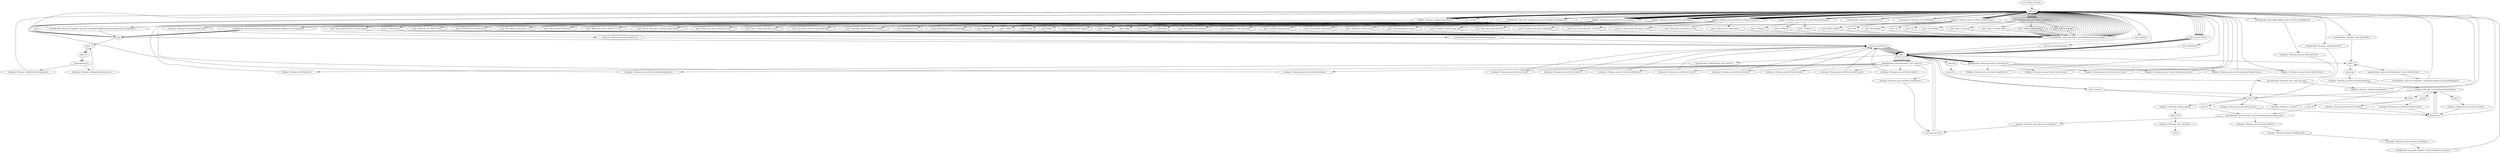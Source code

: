 digraph "" {
    "r0 := @this: Pacman"
    "load.r r0"
    "r0 := @this: Pacman"->"load.r r0";
    "virtualinvoke <java.awt.Component: java.awt.Graphics getGraphics()>"
    "load.r r0"->"virtualinvoke <java.awt.Component: java.awt.Graphics getGraphics()>";
    "staticput <Pacmen: java.awt.Graphics g>"
    "virtualinvoke <java.awt.Component: java.awt.Graphics getGraphics()>"->"staticput <Pacmen: java.awt.Graphics g>";
    "new java.util.Vector"
    "staticput <Pacmen: java.awt.Graphics g>"->"new java.util.Vector";
    "dup1.r"
    "new java.util.Vector"->"dup1.r";
    "specialinvoke <java.util.Vector: void <init>()>"
    "dup1.r"->"specialinvoke <java.util.Vector: void <init>()>";
    "staticput <Pacman: java.util.Vector level1>"
    "specialinvoke <java.util.Vector: void <init>()>"->"staticput <Pacman: java.util.Vector level1>";
    "staticput <Pacman: java.util.Vector level1>"->"new java.util.Vector";
    "new java.util.Vector"->"dup1.r";
    "dup1.r"->"specialinvoke <java.util.Vector: void <init>()>";
    "staticput <Pacman: java.util.Vector level2>"
    "specialinvoke <java.util.Vector: void <init>()>"->"staticput <Pacman: java.util.Vector level2>";
    "staticput <Pacman: java.util.Vector level2>"->"new java.util.Vector";
    "new java.util.Vector"->"dup1.r";
    "dup1.r"->"specialinvoke <java.util.Vector: void <init>()>";
    "staticput <Pacman: java.util.Vector level3>"
    "specialinvoke <java.util.Vector: void <init>()>"->"staticput <Pacman: java.util.Vector level3>";
    "staticput <Pacman: java.util.Vector level3>"->"new java.util.Vector";
    "new java.util.Vector"->"dup1.r";
    "dup1.r"->"specialinvoke <java.util.Vector: void <init>()>";
    "staticput <Pacman: java.util.Vector levelCustom>"
    "specialinvoke <java.util.Vector: void <init>()>"->"staticput <Pacman: java.util.Vector levelCustom>";
    "staticput <Pacman: java.util.Vector levelCustom>"->"new java.util.Vector";
    "new java.util.Vector"->"dup1.r";
    "dup1.r"->"specialinvoke <java.util.Vector: void <init>()>";
    "staticput <Pacman: java.util.Vector sleepThreadVector>"
    "specialinvoke <java.util.Vector: void <init>()>"->"staticput <Pacman: java.util.Vector sleepThreadVector>";
    "staticput <Pacman: java.util.Vector sleepThreadVector>"->"load.r r0";
    "load.r r0"->"virtualinvoke <java.awt.Component: java.awt.Graphics getGraphics()>";
    "staticput <Pacman: java.awt.Graphics gfx>"
    "virtualinvoke <java.awt.Component: java.awt.Graphics getGraphics()>"->"staticput <Pacman: java.awt.Graphics gfx>";
    "staticput <Pacman: java.awt.Graphics gfx>"->"load.r r0";
    "virtualinvoke <Pacman: void initLevel1()>"
    "load.r r0"->"virtualinvoke <Pacman: void initLevel1()>";
    "push 0"
    "virtualinvoke <Pacman: void initLevel1()>"->"push 0";
    "staticput <Pacman: int level>"
    "push 0"->"staticput <Pacman: int level>";
    "staticput <Pacman: int level>"->"load.r r0";
    "new setPanel"
    "load.r r0"->"new setPanel";
    "new setPanel"->"dup1.r";
    "push 425"
    "dup1.r"->"push 425";
    "push 82"
    "push 425"->"push 82";
    "specialinvoke <setPanel: void <init>(int,int)>"
    "push 82"->"specialinvoke <setPanel: void <init>(int,int)>";
    "fieldput <Pacman: setPanel choicePanel>"
    "specialinvoke <setPanel: void <init>(int,int)>"->"fieldput <Pacman: setPanel choicePanel>";
    "fieldput <Pacman: setPanel choicePanel>"->"load.r r0";
    "new java.awt.BorderLayout"
    "load.r r0"->"new java.awt.BorderLayout";
    "new java.awt.BorderLayout"->"dup1.r";
    "push 4"
    "dup1.r"->"push 4";
    "push 4"->"push 4";
    "specialinvoke <java.awt.BorderLayout: void <init>(int,int)>"
    "push 4"->"specialinvoke <java.awt.BorderLayout: void <init>(int,int)>";
    "virtualinvoke <java.awt.Container: void setLayout(java.awt.LayoutManager)>"
    "specialinvoke <java.awt.BorderLayout: void <init>(int,int)>"->"virtualinvoke <java.awt.Container: void setLayout(java.awt.LayoutManager)>";
    "virtualinvoke <java.awt.Container: void setLayout(java.awt.LayoutManager)>"->"load.r r0";
    "push \"South\""
    "load.r r0"->"push \"South\"";
    "push \"South\""->"load.r r0";
    "fieldget <Pacman: setPanel choicePanel>"
    "load.r r0"->"fieldget <Pacman: setPanel choicePanel>";
    "virtualinvoke <java.awt.Container: java.awt.Component add(java.lang.String,java.awt.Component)>"
    "fieldget <Pacman: setPanel choicePanel>"->"virtualinvoke <java.awt.Container: java.awt.Component add(java.lang.String,java.awt.Component)>";
    "pop"
    "virtualinvoke <java.awt.Container: java.awt.Component add(java.lang.String,java.awt.Component)>"->"pop";
    "pop"->"load.r r0";
    "new java.awt.Choice"
    "load.r r0"->"new java.awt.Choice";
    "new java.awt.Choice"->"dup1.r";
    "specialinvoke <java.awt.Choice: void <init>()>"
    "dup1.r"->"specialinvoke <java.awt.Choice: void <init>()>";
    "fieldput <Pacman: java.awt.Choice mapChoice>"
    "specialinvoke <java.awt.Choice: void <init>()>"->"fieldput <Pacman: java.awt.Choice mapChoice>";
    "fieldput <Pacman: java.awt.Choice mapChoice>"->"load.r r0";
    "fieldget <Pacman: java.awt.Choice mapChoice>"
    "load.r r0"->"fieldget <Pacman: java.awt.Choice mapChoice>";
    "push \"Map 1: The Fork\""
    "fieldget <Pacman: java.awt.Choice mapChoice>"->"push \"Map 1: The Fork\"";
    "virtualinvoke <java.awt.Choice: void addItem(java.lang.String)>"
    "push \"Map 1: The Fork\""->"virtualinvoke <java.awt.Choice: void addItem(java.lang.String)>";
    "virtualinvoke <java.awt.Choice: void addItem(java.lang.String)>"->"load.r r0";
    "load.r r0"->"fieldget <Pacman: java.awt.Choice mapChoice>";
    "push \"Map 2: Garden Maze\""
    "fieldget <Pacman: java.awt.Choice mapChoice>"->"push \"Map 2: Garden Maze\"";
    "push \"Map 2: Garden Maze\""->"virtualinvoke <java.awt.Choice: void addItem(java.lang.String)>";
    "virtualinvoke <java.awt.Choice: void addItem(java.lang.String)>"->"load.r r0";
    "load.r r0"->"fieldget <Pacman: java.awt.Choice mapChoice>";
    "push \"Map 3: Ode to Tetris\""
    "fieldget <Pacman: java.awt.Choice mapChoice>"->"push \"Map 3: Ode to Tetris\"";
    "push \"Map 3: Ode to Tetris\""->"virtualinvoke <java.awt.Choice: void addItem(java.lang.String)>";
    "virtualinvoke <java.awt.Choice: void addItem(java.lang.String)>"->"load.r r0";
    "load.r r0"->"fieldget <Pacman: java.awt.Choice mapChoice>";
    "push \"Map 4: Custom\""
    "fieldget <Pacman: java.awt.Choice mapChoice>"->"push \"Map 4: Custom\"";
    "push \"Map 4: Custom\""->"virtualinvoke <java.awt.Choice: void addItem(java.lang.String)>";
    "virtualinvoke <java.awt.Choice: void addItem(java.lang.String)>"->"load.r r0";
    "load.r r0"->"fieldget <Pacman: java.awt.Choice mapChoice>";
    "push \"Level Editor\""
    "fieldget <Pacman: java.awt.Choice mapChoice>"->"push \"Level Editor\"";
    "push \"Level Editor\""->"virtualinvoke <java.awt.Choice: void addItem(java.lang.String)>";
    "virtualinvoke <java.awt.Choice: void addItem(java.lang.String)>"->"load.r r0";
    "load.r r0"->"fieldget <Pacman: setPanel choicePanel>";
    "fieldget <Pacman: setPanel choicePanel>"->"load.r r0";
    "load.r r0"->"fieldget <Pacman: java.awt.Choice mapChoice>";
    "virtualinvoke <java.awt.Container: java.awt.Component add(java.awt.Component)>"
    "fieldget <Pacman: java.awt.Choice mapChoice>"->"virtualinvoke <java.awt.Container: java.awt.Component add(java.awt.Component)>";
    "virtualinvoke <java.awt.Container: java.awt.Component add(java.awt.Component)>"->"pop";
    "pop"->"load.r r0";
    "load.r r0"->"new java.awt.Choice";
    "new java.awt.Choice"->"dup1.r";
    "dup1.r"->"specialinvoke <java.awt.Choice: void <init>()>";
    "fieldput <Pacman: java.awt.Choice instructions>"
    "specialinvoke <java.awt.Choice: void <init>()>"->"fieldput <Pacman: java.awt.Choice instructions>";
    "fieldput <Pacman: java.awt.Choice instructions>"->"load.r r0";
    "fieldget <Pacman: java.awt.Choice instructions>"
    "load.r r0"->"fieldget <Pacman: java.awt.Choice instructions>";
    "push \"INSTRUCTIONS (pull down)\""
    "fieldget <Pacman: java.awt.Choice instructions>"->"push \"INSTRUCTIONS (pull down)\"";
    "push \"INSTRUCTIONS (pull down)\""->"virtualinvoke <java.awt.Choice: void addItem(java.lang.String)>";
    "virtualinvoke <java.awt.Choice: void addItem(java.lang.String)>"->"load.r r0";
    "load.r r0"->"fieldget <Pacman: java.awt.Choice instructions>";
    "push \"The object of the game is to\""
    "fieldget <Pacman: java.awt.Choice instructions>"->"push \"The object of the game is to\"";
    "push \"The object of the game is to\""->"virtualinvoke <java.awt.Choice: void addItem(java.lang.String)>";
    "virtualinvoke <java.awt.Choice: void addItem(java.lang.String)>"->"load.r r0";
    "load.r r0"->"fieldget <Pacman: java.awt.Choice instructions>";
    "push \"kill the other Pac-person.\""
    "fieldget <Pacman: java.awt.Choice instructions>"->"push \"kill the other Pac-person.\"";
    "push \"kill the other Pac-person.\""->"virtualinvoke <java.awt.Choice: void addItem(java.lang.String)>";
    "virtualinvoke <java.awt.Choice: void addItem(java.lang.String)>"->"load.r r0";
    "load.r r0"->"fieldget <Pacman: java.awt.Choice instructions>";
    "push \"Player one moves with W, A, S, D\""
    "fieldget <Pacman: java.awt.Choice instructions>"->"push \"Player one moves with W, A, S, D\"";
    "push \"Player one moves with W, A, S, D\""->"virtualinvoke <java.awt.Choice: void addItem(java.lang.String)>";
    "virtualinvoke <java.awt.Choice: void addItem(java.lang.String)>"->"load.r r0";
    "load.r r0"->"fieldget <Pacman: java.awt.Choice instructions>";
    "push \"shoots with space, and lays mines with B.\""
    "fieldget <Pacman: java.awt.Choice instructions>"->"push \"shoots with space, and lays mines with B.\"";
    "push \"shoots with space, and lays mines with B.\""->"virtualinvoke <java.awt.Choice: void addItem(java.lang.String)>";
    "virtualinvoke <java.awt.Choice: void addItem(java.lang.String)>"->"load.r r0";
    "load.r r0"->"fieldget <Pacman: java.awt.Choice instructions>";
    "push \"Player two moves with the arrow\""
    "fieldget <Pacman: java.awt.Choice instructions>"->"push \"Player two moves with the arrow\"";
    "push \"Player two moves with the arrow\""->"virtualinvoke <java.awt.Choice: void addItem(java.lang.String)>";
    "virtualinvoke <java.awt.Choice: void addItem(java.lang.String)>"->"load.r r0";
    "load.r r0"->"fieldget <Pacman: java.awt.Choice instructions>";
    "push \"keys, shoots with return, and\""
    "fieldget <Pacman: java.awt.Choice instructions>"->"push \"keys, shoots with return, and\"";
    "push \"keys, shoots with return, and\""->"virtualinvoke <java.awt.Choice: void addItem(java.lang.String)>";
    "virtualinvoke <java.awt.Choice: void addItem(java.lang.String)>"->"load.r r0";
    "load.r r0"->"fieldget <Pacman: java.awt.Choice instructions>";
    "push \"lays mines with the apostrophe key.\""
    "fieldget <Pacman: java.awt.Choice instructions>"->"push \"lays mines with the apostrophe key.\"";
    "push \"lays mines with the apostrophe key.\""->"virtualinvoke <java.awt.Choice: void addItem(java.lang.String)>";
    "virtualinvoke <java.awt.Choice: void addItem(java.lang.String)>"->"load.r r0";
    "load.r r0"->"fieldget <Pacman: java.awt.Choice instructions>";
    "push \"Copyright \u00a9 1999 David Kaplan\""
    "fieldget <Pacman: java.awt.Choice instructions>"->"push \"Copyright \u00a9 1999 David Kaplan\"";
    "push \"Copyright \u00a9 1999 David Kaplan\""->"virtualinvoke <java.awt.Choice: void addItem(java.lang.String)>";
    "virtualinvoke <java.awt.Choice: void addItem(java.lang.String)>"->"load.r r0";
    "load.r r0"->"fieldget <Pacman: java.awt.Choice instructions>";
    "push \"davkapl@aol.com\""
    "fieldget <Pacman: java.awt.Choice instructions>"->"push \"davkapl@aol.com\"";
    "push \"davkapl@aol.com\""->"virtualinvoke <java.awt.Choice: void addItem(java.lang.String)>";
    "virtualinvoke <java.awt.Choice: void addItem(java.lang.String)>"->"load.r r0";
    "load.r r0"->"fieldget <Pacman: java.awt.Choice instructions>";
    "push \"http://members.aol.com/davkapl\""
    "fieldget <Pacman: java.awt.Choice instructions>"->"push \"http://members.aol.com/davkapl\"";
    "push \"http://members.aol.com/davkapl\""->"virtualinvoke <java.awt.Choice: void addItem(java.lang.String)>";
    "virtualinvoke <java.awt.Choice: void addItem(java.lang.String)>"->"load.r r0";
    "load.r r0"->"fieldget <Pacman: java.awt.Choice instructions>";
    "push \"Send shareware fee to David Kaplan\""
    "fieldget <Pacman: java.awt.Choice instructions>"->"push \"Send shareware fee to David Kaplan\"";
    "push \"Send shareware fee to David Kaplan\""->"virtualinvoke <java.awt.Choice: void addItem(java.lang.String)>";
    "virtualinvoke <java.awt.Choice: void addItem(java.lang.String)>"->"load.r r0";
    "load.r r0"->"fieldget <Pacman: java.awt.Choice instructions>";
    "push \"75 Fleur Place\""
    "fieldget <Pacman: java.awt.Choice instructions>"->"push \"75 Fleur Place\"";
    "push \"75 Fleur Place\""->"virtualinvoke <java.awt.Choice: void addItem(java.lang.String)>";
    "virtualinvoke <java.awt.Choice: void addItem(java.lang.String)>"->"load.r r0";
    "load.r r0"->"fieldget <Pacman: java.awt.Choice instructions>";
    "push \"Atherton, CA, 94027 (USA)\""
    "fieldget <Pacman: java.awt.Choice instructions>"->"push \"Atherton, CA, 94027 (USA)\"";
    "push \"Atherton, CA, 94027 (USA)\""->"virtualinvoke <java.awt.Choice: void addItem(java.lang.String)>";
    "virtualinvoke <java.awt.Choice: void addItem(java.lang.String)>"->"load.r r0";
    "load.r r0"->"fieldget <Pacman: setPanel choicePanel>";
    "fieldget <Pacman: setPanel choicePanel>"->"load.r r0";
    "load.r r0"->"fieldget <Pacman: java.awt.Choice instructions>";
    "fieldget <Pacman: java.awt.Choice instructions>"->"virtualinvoke <java.awt.Container: java.awt.Component add(java.awt.Component)>";
    "virtualinvoke <java.awt.Container: java.awt.Component add(java.awt.Component)>"->"pop";
    "pop"->"load.r r0";
    "load.r r0"->"new java.awt.Choice";
    "new java.awt.Choice"->"dup1.r";
    "dup1.r"->"specialinvoke <java.awt.Choice: void <init>()>";
    "fieldput <Pacman: java.awt.Choice colorChoice>"
    "specialinvoke <java.awt.Choice: void <init>()>"->"fieldput <Pacman: java.awt.Choice colorChoice>";
    "fieldput <Pacman: java.awt.Choice colorChoice>"->"load.r r0";
    "load.r r0"->"new java.awt.Choice";
    "new java.awt.Choice"->"dup1.r";
    "dup1.r"->"specialinvoke <java.awt.Choice: void <init>()>";
    "fieldput <Pacman: java.awt.Choice editorInstructions>"
    "specialinvoke <java.awt.Choice: void <init>()>"->"fieldput <Pacman: java.awt.Choice editorInstructions>";
    "fieldput <Pacman: java.awt.Choice editorInstructions>"->"load.r r0";
    "fieldget <Pacman: java.awt.Choice colorChoice>"
    "load.r r0"->"fieldget <Pacman: java.awt.Choice colorChoice>";
    "push \"Color List (for editor)\""
    "fieldget <Pacman: java.awt.Choice colorChoice>"->"push \"Color List (for editor)\"";
    "push \"Color List (for editor)\""->"virtualinvoke <java.awt.Choice: void addItem(java.lang.String)>";
    "virtualinvoke <java.awt.Choice: void addItem(java.lang.String)>"->"load.r r0";
    "load.r r0"->"fieldget <Pacman: java.awt.Choice colorChoice>";
    "push \"Random\""
    "fieldget <Pacman: java.awt.Choice colorChoice>"->"push \"Random\"";
    "push \"Random\""->"virtualinvoke <java.awt.Choice: void addItem(java.lang.String)>";
    "virtualinvoke <java.awt.Choice: void addItem(java.lang.String)>"->"load.r r0";
    "load.r r0"->"fieldget <Pacman: java.awt.Choice colorChoice>";
    "push \"Red\""
    "fieldget <Pacman: java.awt.Choice colorChoice>"->"push \"Red\"";
    "push \"Red\""->"virtualinvoke <java.awt.Choice: void addItem(java.lang.String)>";
    "virtualinvoke <java.awt.Choice: void addItem(java.lang.String)>"->"load.r r0";
    "load.r r0"->"fieldget <Pacman: java.awt.Choice colorChoice>";
    "push \"Green\""
    "fieldget <Pacman: java.awt.Choice colorChoice>"->"push \"Green\"";
    "push \"Green\""->"virtualinvoke <java.awt.Choice: void addItem(java.lang.String)>";
    "virtualinvoke <java.awt.Choice: void addItem(java.lang.String)>"->"load.r r0";
    "load.r r0"->"fieldget <Pacman: java.awt.Choice colorChoice>";
    "push \"Blue\""
    "fieldget <Pacman: java.awt.Choice colorChoice>"->"push \"Blue\"";
    "push \"Blue\""->"virtualinvoke <java.awt.Choice: void addItem(java.lang.String)>";
    "virtualinvoke <java.awt.Choice: void addItem(java.lang.String)>"->"load.r r0";
    "load.r r0"->"fieldget <Pacman: java.awt.Choice colorChoice>";
    "push \"Magenta\""
    "fieldget <Pacman: java.awt.Choice colorChoice>"->"push \"Magenta\"";
    "push \"Magenta\""->"virtualinvoke <java.awt.Choice: void addItem(java.lang.String)>";
    "virtualinvoke <java.awt.Choice: void addItem(java.lang.String)>"->"load.r r0";
    "load.r r0"->"fieldget <Pacman: java.awt.Choice colorChoice>";
    "push \"Yellow\""
    "fieldget <Pacman: java.awt.Choice colorChoice>"->"push \"Yellow\"";
    "push \"Yellow\""->"virtualinvoke <java.awt.Choice: void addItem(java.lang.String)>";
    "virtualinvoke <java.awt.Choice: void addItem(java.lang.String)>"->"load.r r0";
    "load.r r0"->"fieldget <Pacman: java.awt.Choice colorChoice>";
    "push \"Orange\""
    "fieldget <Pacman: java.awt.Choice colorChoice>"->"push \"Orange\"";
    "push \"Orange\""->"virtualinvoke <java.awt.Choice: void addItem(java.lang.String)>";
    "virtualinvoke <java.awt.Choice: void addItem(java.lang.String)>"->"load.r r0";
    "load.r r0"->"fieldget <Pacman: java.awt.Choice colorChoice>";
    "push \"White\""
    "fieldget <Pacman: java.awt.Choice colorChoice>"->"push \"White\"";
    "push \"White\""->"virtualinvoke <java.awt.Choice: void addItem(java.lang.String)>";
    "virtualinvoke <java.awt.Choice: void addItem(java.lang.String)>"->"load.r r0";
    "load.r r0"->"fieldget <Pacman: setPanel choicePanel>";
    "fieldget <Pacman: setPanel choicePanel>"->"load.r r0";
    "load.r r0"->"fieldget <Pacman: java.awt.Choice colorChoice>";
    "fieldget <Pacman: java.awt.Choice colorChoice>"->"virtualinvoke <java.awt.Container: java.awt.Component add(java.awt.Component)>";
    "virtualinvoke <java.awt.Container: java.awt.Component add(java.awt.Component)>"->"pop";
    "pop"->"load.r r0";
    "fieldget <Pacman: java.awt.Choice editorInstructions>"
    "load.r r0"->"fieldget <Pacman: java.awt.Choice editorInstructions>";
    "push \"Level Editor Instructions\""
    "fieldget <Pacman: java.awt.Choice editorInstructions>"->"push \"Level Editor Instructions\"";
    "push \"Level Editor Instructions\""->"virtualinvoke <java.awt.Choice: void addItem(java.lang.String)>";
    "virtualinvoke <java.awt.Choice: void addItem(java.lang.String)>"->"load.r r0";
    "load.r r0"->"fieldget <Pacman: java.awt.Choice editorInstructions>";
    "push \"Click once to draw a wall,\""
    "fieldget <Pacman: java.awt.Choice editorInstructions>"->"push \"Click once to draw a wall,\"";
    "push \"Click once to draw a wall,\""->"virtualinvoke <java.awt.Choice: void addItem(java.lang.String)>";
    "virtualinvoke <java.awt.Choice: void addItem(java.lang.String)>"->"load.r r0";
    "load.r r0"->"fieldget <Pacman: java.awt.Choice editorInstructions>";
    "push \"and click again to erase it.\""
    "fieldget <Pacman: java.awt.Choice editorInstructions>"->"push \"and click again to erase it.\"";
    "push \"and click again to erase it.\""->"virtualinvoke <java.awt.Choice: void addItem(java.lang.String)>";
    "virtualinvoke <java.awt.Choice: void addItem(java.lang.String)>"->"load.r r0";
    "load.r r0"->"fieldget <Pacman: java.awt.Choice editorInstructions>";
    "push \"To place an ammo pack, hold\""
    "fieldget <Pacman: java.awt.Choice editorInstructions>"->"push \"To place an ammo pack, hold\"";
    "push \"To place an ammo pack, hold\""->"virtualinvoke <java.awt.Choice: void addItem(java.lang.String)>";
    "virtualinvoke <java.awt.Choice: void addItem(java.lang.String)>"->"load.r r0";
    "load.r r0"->"fieldget <Pacman: java.awt.Choice editorInstructions>";
    "push \"down the \'a\' key and click.\""
    "fieldget <Pacman: java.awt.Choice editorInstructions>"->"push \"down the \'a\' key and click.\"";
    "push \"down the \'a\' key and click.\""->"virtualinvoke <java.awt.Choice: void addItem(java.lang.String)>";
    "virtualinvoke <java.awt.Choice: void addItem(java.lang.String)>"->"load.r r0";
    "load.r r0"->"fieldget <Pacman: java.awt.Choice editorInstructions>";
    "push \"To place mine ammo, hold down\""
    "fieldget <Pacman: java.awt.Choice editorInstructions>"->"push \"To place mine ammo, hold down\"";
    "push \"To place mine ammo, hold down\""->"virtualinvoke <java.awt.Choice: void addItem(java.lang.String)>";
    "virtualinvoke <java.awt.Choice: void addItem(java.lang.String)>"->"load.r r0";
    "load.r r0"->"fieldget <Pacman: java.awt.Choice editorInstructions>";
    "push \"the \'m\' key and click.  To erase\""
    "fieldget <Pacman: java.awt.Choice editorInstructions>"->"push \"the \'m\' key and click.  To erase\"";
    "push \"the \'m\' key and click.  To erase\""->"virtualinvoke <java.awt.Choice: void addItem(java.lang.String)>";
    "virtualinvoke <java.awt.Choice: void addItem(java.lang.String)>"->"load.r r0";
    "load.r r0"->"fieldget <Pacman: java.awt.Choice editorInstructions>";
    "push \"an ammo pack, hold down \'a\' and\""
    "fieldget <Pacman: java.awt.Choice editorInstructions>"->"push \"an ammo pack, hold down \'a\' and\"";
    "push \"an ammo pack, hold down \'a\' and\""->"virtualinvoke <java.awt.Choice: void addItem(java.lang.String)>";
    "virtualinvoke <java.awt.Choice: void addItem(java.lang.String)>"->"load.r r0";
    "load.r r0"->"fieldget <Pacman: java.awt.Choice editorInstructions>";
    "push \"click again; hold down \'m\' and\""
    "fieldget <Pacman: java.awt.Choice editorInstructions>"->"push \"click again; hold down \'m\' and\"";
    "push \"click again; hold down \'m\' and\""->"virtualinvoke <java.awt.Choice: void addItem(java.lang.String)>";
    "virtualinvoke <java.awt.Choice: void addItem(java.lang.String)>"->"load.r r0";
    "load.r r0"->"fieldget <Pacman: java.awt.Choice editorInstructions>";
    "push \"click to erase mine ammo.\""
    "fieldget <Pacman: java.awt.Choice editorInstructions>"->"push \"click to erase mine ammo.\"";
    "push \"click to erase mine ammo.\""->"virtualinvoke <java.awt.Choice: void addItem(java.lang.String)>";
    "virtualinvoke <java.awt.Choice: void addItem(java.lang.String)>"->"load.r r0";
    "load.r r0"->"fieldget <Pacman: java.awt.Choice editorInstructions>";
    "push \"Select wall color using the\""
    "fieldget <Pacman: java.awt.Choice editorInstructions>"->"push \"Select wall color using the\"";
    "push \"Select wall color using the\""->"virtualinvoke <java.awt.Choice: void addItem(java.lang.String)>";
    "virtualinvoke <java.awt.Choice: void addItem(java.lang.String)>"->"load.r r0";
    "load.r r0"->"fieldget <Pacman: java.awt.Choice editorInstructions>";
    "push \"pull-down.  Then select the\""
    "fieldget <Pacman: java.awt.Choice editorInstructions>"->"push \"pull-down.  Then select the\"";
    "push \"pull-down.  Then select the\""->"virtualinvoke <java.awt.Choice: void addItem(java.lang.String)>";
    "virtualinvoke <java.awt.Choice: void addItem(java.lang.String)>"->"load.r r0";
    "load.r r0"->"fieldget <Pacman: java.awt.Choice editorInstructions>";
    "push \"\'Custom\' map and enjoy!\""
    "fieldget <Pacman: java.awt.Choice editorInstructions>"->"push \"\'Custom\' map and enjoy!\"";
    "push \"\'Custom\' map and enjoy!\""->"virtualinvoke <java.awt.Choice: void addItem(java.lang.String)>";
    "virtualinvoke <java.awt.Choice: void addItem(java.lang.String)>"->"load.r r0";
    "load.r r0"->"fieldget <Pacman: setPanel choicePanel>";
    "fieldget <Pacman: setPanel choicePanel>"->"load.r r0";
    "load.r r0"->"fieldget <Pacman: java.awt.Choice editorInstructions>";
    "fieldget <Pacman: java.awt.Choice editorInstructions>"->"virtualinvoke <java.awt.Container: java.awt.Component add(java.awt.Component)>";
    "virtualinvoke <java.awt.Container: java.awt.Component add(java.awt.Component)>"->"pop";
    "push 17"
    "pop"->"push 17";
    "push 16"
    "push 17"->"push 16";
    "newmultiarray 2"
    "push 16"->"newmultiarray 2";
    "staticput <Pacman: boolean[][] customArray>"
    "newmultiarray 2"->"staticput <Pacman: boolean[][] customArray>";
    "staticput <Pacman: boolean[][] customArray>"->"push 17";
    "push 17"->"push 16";
    "push 16"->"newmultiarray 2";
    "staticput <Pacman: char[][] foodCustomArray>"
    "newmultiarray 2"->"staticput <Pacman: char[][] foodCustomArray>";
    "staticput <Pacman: char[][] foodCustomArray>"->"load.r r0";
    "new ColorThread"
    "load.r r0"->"new ColorThread";
    "new ColorThread"->"dup1.r";
    "specialinvoke <ColorThread: void <init>()>"
    "dup1.r"->"specialinvoke <ColorThread: void <init>()>";
    "fieldput <Pacman: ColorThread ct>"
    "specialinvoke <ColorThread: void <init>()>"->"fieldput <Pacman: ColorThread ct>";
    "fieldput <Pacman: ColorThread ct>"->"load.r r0";
    "load.r r0"->"new java.awt.Choice";
    "new java.awt.Choice"->"dup1.r";
    "dup1.r"->"specialinvoke <java.awt.Choice: void <init>()>";
    "fieldput <Pacman: java.awt.Choice playerNumberChoice>"
    "specialinvoke <java.awt.Choice: void <init>()>"->"fieldput <Pacman: java.awt.Choice playerNumberChoice>";
    "fieldput <Pacman: java.awt.Choice playerNumberChoice>"->"load.r r0";
    "fieldget <Pacman: java.awt.Choice playerNumberChoice>"
    "load.r r0"->"fieldget <Pacman: java.awt.Choice playerNumberChoice>";
    "push \"2 Players\""
    "fieldget <Pacman: java.awt.Choice playerNumberChoice>"->"push \"2 Players\"";
    "push \"2 Players\""->"virtualinvoke <java.awt.Choice: void addItem(java.lang.String)>";
    "virtualinvoke <java.awt.Choice: void addItem(java.lang.String)>"->"load.r r0";
    "load.r r0"->"fieldget <Pacman: java.awt.Choice playerNumberChoice>";
    "push \"3 Players\""
    "fieldget <Pacman: java.awt.Choice playerNumberChoice>"->"push \"3 Players\"";
    "push \"3 Players\""->"virtualinvoke <java.awt.Choice: void addItem(java.lang.String)>";
    "virtualinvoke <java.awt.Choice: void addItem(java.lang.String)>"->"load.r r0";
    "load.r r0"->"fieldget <Pacman: java.awt.Choice playerNumberChoice>";
    "push \"4 Players\""
    "fieldget <Pacman: java.awt.Choice playerNumberChoice>"->"push \"4 Players\"";
    "push \"4 Players\""->"virtualinvoke <java.awt.Choice: void addItem(java.lang.String)>";
    "virtualinvoke <java.awt.Choice: void addItem(java.lang.String)>"->"load.r r0";
    "load.r r0"->"new java.awt.Choice";
    "new java.awt.Choice"->"dup1.r";
    "dup1.r"->"specialinvoke <java.awt.Choice: void <init>()>";
    "fieldput <Pacman: java.awt.Choice bulletChoice>"
    "specialinvoke <java.awt.Choice: void <init>()>"->"fieldput <Pacman: java.awt.Choice bulletChoice>";
    "fieldput <Pacman: java.awt.Choice bulletChoice>"->"load.r r0";
    "fieldget <Pacman: java.awt.Choice bulletChoice>"
    "load.r r0"->"fieldget <Pacman: java.awt.Choice bulletChoice>";
    "push \"Bullet Speed\""
    "fieldget <Pacman: java.awt.Choice bulletChoice>"->"push \"Bullet Speed\"";
    "push \"Bullet Speed\""->"virtualinvoke <java.awt.Choice: void addItem(java.lang.String)>";
    "virtualinvoke <java.awt.Choice: void addItem(java.lang.String)>"->"load.r r0";
    "load.r r0"->"fieldget <Pacman: java.awt.Choice bulletChoice>";
    "push \"6x\""
    "fieldget <Pacman: java.awt.Choice bulletChoice>"->"push \"6x\"";
    "push \"6x\""->"virtualinvoke <java.awt.Choice: void addItem(java.lang.String)>";
    "virtualinvoke <java.awt.Choice: void addItem(java.lang.String)>"->"load.r r0";
    "load.r r0"->"fieldget <Pacman: java.awt.Choice bulletChoice>";
    "push \"4x (default)\""
    "fieldget <Pacman: java.awt.Choice bulletChoice>"->"push \"4x (default)\"";
    "push \"4x (default)\""->"virtualinvoke <java.awt.Choice: void addItem(java.lang.String)>";
    "virtualinvoke <java.awt.Choice: void addItem(java.lang.String)>"->"load.r r0";
    "load.r r0"->"fieldget <Pacman: java.awt.Choice bulletChoice>";
    "push \"3x\""
    "fieldget <Pacman: java.awt.Choice bulletChoice>"->"push \"3x\"";
    "push \"3x\""->"virtualinvoke <java.awt.Choice: void addItem(java.lang.String)>";
    "virtualinvoke <java.awt.Choice: void addItem(java.lang.String)>"->"load.r r0";
    "load.r r0"->"fieldget <Pacman: java.awt.Choice bulletChoice>";
    "push \"2x\""
    "fieldget <Pacman: java.awt.Choice bulletChoice>"->"push \"2x\"";
    "push \"2x\""->"virtualinvoke <java.awt.Choice: void addItem(java.lang.String)>";
    "virtualinvoke <java.awt.Choice: void addItem(java.lang.String)>"->"load.r r0";
    "load.r r0"->"fieldget <Pacman: setPanel choicePanel>";
    "fieldget <Pacman: setPanel choicePanel>"->"load.r r0";
    "load.r r0"->"fieldget <Pacman: java.awt.Choice bulletChoice>";
    "fieldget <Pacman: java.awt.Choice bulletChoice>"->"virtualinvoke <java.awt.Container: java.awt.Component add(java.awt.Component)>";
    "virtualinvoke <java.awt.Container: java.awt.Component add(java.awt.Component)>"->"pop";
    "pop"->"new java.util.Vector";
    "new java.util.Vector"->"dup1.r";
    "dup1.r"->"specialinvoke <java.util.Vector: void <init>()>";
    "staticput <Pacman: java.util.Vector food1>"
    "specialinvoke <java.util.Vector: void <init>()>"->"staticput <Pacman: java.util.Vector food1>";
    "staticput <Pacman: java.util.Vector food1>"->"new java.util.Vector";
    "new java.util.Vector"->"dup1.r";
    "dup1.r"->"specialinvoke <java.util.Vector: void <init>()>";
    "staticput <Pacman: java.util.Vector food2>"
    "specialinvoke <java.util.Vector: void <init>()>"->"staticput <Pacman: java.util.Vector food2>";
    "staticput <Pacman: java.util.Vector food2>"->"new java.util.Vector";
    "new java.util.Vector"->"dup1.r";
    "dup1.r"->"specialinvoke <java.util.Vector: void <init>()>";
    "staticput <Pacman: java.util.Vector food3>"
    "specialinvoke <java.util.Vector: void <init>()>"->"staticput <Pacman: java.util.Vector food3>";
    "staticput <Pacman: java.util.Vector food3>"->"new java.util.Vector";
    "new java.util.Vector"->"dup1.r";
    "dup1.r"->"specialinvoke <java.util.Vector: void <init>()>";
    "staticput <Pacman: java.util.Vector foodCustom>"
    "specialinvoke <java.util.Vector: void <init>()>"->"staticput <Pacman: java.util.Vector foodCustom>";
    "staticput <Pacman: java.util.Vector foodCustom>"->"load.r r0";
    "virtualinvoke <Pacman: void initFood1()>"
    "load.r r0"->"virtualinvoke <Pacman: void initFood1()>";
    "virtualinvoke <Pacman: void initFood1()>"->"load.r r0";
    "virtualinvoke <Pacman: void initFood2()>"
    "load.r r0"->"virtualinvoke <Pacman: void initFood2()>";
    "virtualinvoke <Pacman: void initFood2()>"->"load.r r0";
    "virtualinvoke <Pacman: void initFood3()>"
    "load.r r0"->"virtualinvoke <Pacman: void initFood3()>";
    "virtualinvoke <Pacman: void initFood3()>"->"push 4";
    "newarray"
    "push 4"->"newarray";
    "staticput <Pacman: java.util.Vector[] foodArray>"
    "newarray"->"staticput <Pacman: java.util.Vector[] foodArray>";
    "staticget <Pacman: java.util.Vector[] foodArray>"
    "staticput <Pacman: java.util.Vector[] foodArray>"->"staticget <Pacman: java.util.Vector[] foodArray>";
    "staticget <Pacman: java.util.Vector[] foodArray>"->"push 0";
    "staticget <Pacman: java.util.Vector food1>"
    "push 0"->"staticget <Pacman: java.util.Vector food1>";
    "arraywrite.r"
    "staticget <Pacman: java.util.Vector food1>"->"arraywrite.r";
    "arraywrite.r"->"staticget <Pacman: java.util.Vector[] foodArray>";
    "push 1"
    "staticget <Pacman: java.util.Vector[] foodArray>"->"push 1";
    "staticget <Pacman: java.util.Vector food2>"
    "push 1"->"staticget <Pacman: java.util.Vector food2>";
    "staticget <Pacman: java.util.Vector food2>"->"arraywrite.r";
    "arraywrite.r"->"staticget <Pacman: java.util.Vector[] foodArray>";
    "push 2"
    "staticget <Pacman: java.util.Vector[] foodArray>"->"push 2";
    "staticget <Pacman: java.util.Vector food3>"
    "push 2"->"staticget <Pacman: java.util.Vector food3>";
    "staticget <Pacman: java.util.Vector food3>"->"arraywrite.r";
    "arraywrite.r"->"staticget <Pacman: java.util.Vector[] foodArray>";
    "push 3"
    "staticget <Pacman: java.util.Vector[] foodArray>"->"push 3";
    "staticget <Pacman: java.util.Vector foodCustom>"
    "push 3"->"staticget <Pacman: java.util.Vector foodCustom>";
    "staticget <Pacman: java.util.Vector foodCustom>"->"arraywrite.r";
    "arraywrite.r"->"load.r r0";
    "virtualinvoke <Pacman: void initFoodCustom()>"
    "load.r r0"->"virtualinvoke <Pacman: void initFoodCustom()>";
    "virtualinvoke <Pacman: void initFoodCustom()>"->"new java.util.Vector";
    "new java.util.Vector"->"dup1.r";
    "dup1.r"->"specialinvoke <java.util.Vector: void <init>()>";
    "staticput <Pacman: java.util.Vector bulletVector>"
    "specialinvoke <java.util.Vector: void <init>()>"->"staticput <Pacman: java.util.Vector bulletVector>";
    "staticput <Pacman: java.util.Vector bulletVector>"->"new java.util.Vector";
    "new java.util.Vector"->"dup1.r";
    "dup1.r"->"specialinvoke <java.util.Vector: void <init>()>";
    "staticput <Pacman: java.util.Vector mineVector>"
    "specialinvoke <java.util.Vector: void <init>()>"->"staticput <Pacman: java.util.Vector mineVector>";
    "new java.awt.Font"
    "staticput <Pacman: java.util.Vector mineVector>"->"new java.awt.Font";
    "new java.awt.Font"->"dup1.r";
    "push \"Geneva\""
    "dup1.r"->"push \"Geneva\"";
    "push \"Geneva\""->"push 0";
    "push 10"
    "push 0"->"push 10";
    "specialinvoke <java.awt.Font: void <init>(java.lang.String,int,int)>"
    "push 10"->"specialinvoke <java.awt.Font: void <init>(java.lang.String,int,int)>";
    "staticput <Pacman: java.awt.Font normalFont>"
    "specialinvoke <java.awt.Font: void <init>(java.lang.String,int,int)>"->"staticput <Pacman: java.awt.Font normalFont>";
    "staticput <Pacman: java.awt.Font normalFont>"->"new java.awt.Font";
    "new java.awt.Font"->"dup1.r";
    "dup1.r"->"push \"Geneva\"";
    "push \"Geneva\""->"push 1";
    "push 30"
    "push 1"->"push 30";
    "push 30"->"specialinvoke <java.awt.Font: void <init>(java.lang.String,int,int)>";
    "staticput <Pacman: java.awt.Font endFont>"
    "specialinvoke <java.awt.Font: void <init>(java.lang.String,int,int)>"->"staticput <Pacman: java.awt.Font endFont>";
    "staticget <Pacman: java.awt.Graphics gfx>"
    "staticput <Pacman: java.awt.Font endFont>"->"staticget <Pacman: java.awt.Graphics gfx>";
    "staticget <Pacman: java.awt.Font normalFont>"
    "staticget <Pacman: java.awt.Graphics gfx>"->"staticget <Pacman: java.awt.Font normalFont>";
    "virtualinvoke <java.awt.Graphics: void setFont(java.awt.Font)>"
    "staticget <Pacman: java.awt.Font normalFont>"->"virtualinvoke <java.awt.Graphics: void setFont(java.awt.Font)>";
    "virtualinvoke <java.awt.Graphics: void setFont(java.awt.Font)>"->"load.r r0";
    "virtualinvoke <java.applet.Applet: java.net.URL getCodeBase()>"
    "load.r r0"->"virtualinvoke <java.applet.Applet: java.net.URL getCodeBase()>";
    "staticput <Pacman: java.net.URL baseURL>"
    "virtualinvoke <java.applet.Applet: java.net.URL getCodeBase()>"->"staticput <Pacman: java.net.URL baseURL>";
    "staticput <Pacman: java.net.URL baseURL>"->"push 0";
    "staticput <Pacman: boolean ended>"
    "push 0"->"staticput <Pacman: boolean ended>";
    "push 119"
    "staticput <Pacman: boolean ended>"->"push 119";
    "staticput <Pacman: char editorSet>"
    "push 119"->"staticput <Pacman: char editorSet>";
    "return"
    "staticput <Pacman: char editorSet>"->"return";
}

